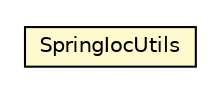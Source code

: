 #!/usr/local/bin/dot
#
# Class diagram 
# Generated by UMLGraph version R5_6_6-8-g8d7759 (http://www.umlgraph.org/)
#

digraph G {
	edge [fontname="Helvetica",fontsize=10,labelfontname="Helvetica",labelfontsize=10];
	node [fontname="Helvetica",fontsize=10,shape=plaintext];
	nodesep=0.25;
	ranksep=0.5;
	// org.dayatang.ioc.spring.factory.SpringIocUtils
	c92543 [label=<<table title="org.dayatang.ioc.spring.factory.SpringIocUtils" border="0" cellborder="1" cellspacing="0" cellpadding="2" port="p" bgcolor="lemonChiffon" href="./SpringIocUtils.html">
		<tr><td><table border="0" cellspacing="0" cellpadding="1">
<tr><td align="center" balign="center"> SpringIocUtils </td></tr>
		</table></td></tr>
		</table>>, URL="./SpringIocUtils.html", fontname="Helvetica", fontcolor="black", fontsize=10.0];
}

